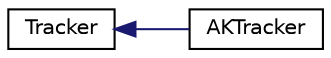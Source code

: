 digraph "Graphical Class Hierarchy"
{
 // LATEX_PDF_SIZE
  edge [fontname="Helvetica",fontsize="10",labelfontname="Helvetica",labelfontsize="10"];
  node [fontname="Helvetica",fontsize="10",shape=record];
  rankdir="LR";
  Node0 [label="Tracker",height=0.2,width=0.4,color="black", fillcolor="white", style="filled",URL="$class_tracker.html",tooltip="Prototype class for implemetation - holds virtual methods."];
  Node0 -> Node1 [dir="back",color="midnightblue",fontsize="10",style="solid",fontname="Helvetica"];
  Node1 [label="AKTracker",height=0.2,width=0.4,color="black", fillcolor="white", style="filled",URL="$class_a_k_tracker.html",tooltip="Manages Azure Kinect Body Tracking."];
}
